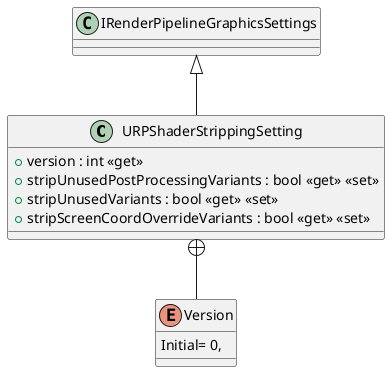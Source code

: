 @startuml
class URPShaderStrippingSetting {
    + version : int <<get>>
    + stripUnusedPostProcessingVariants : bool <<get>> <<set>>
    + stripUnusedVariants : bool <<get>> <<set>>
    + stripScreenCoordOverrideVariants : bool <<get>> <<set>>
}
enum Version {
    Initial= 0,
}
IRenderPipelineGraphicsSettings <|-- URPShaderStrippingSetting
URPShaderStrippingSetting +-- Version
@enduml
